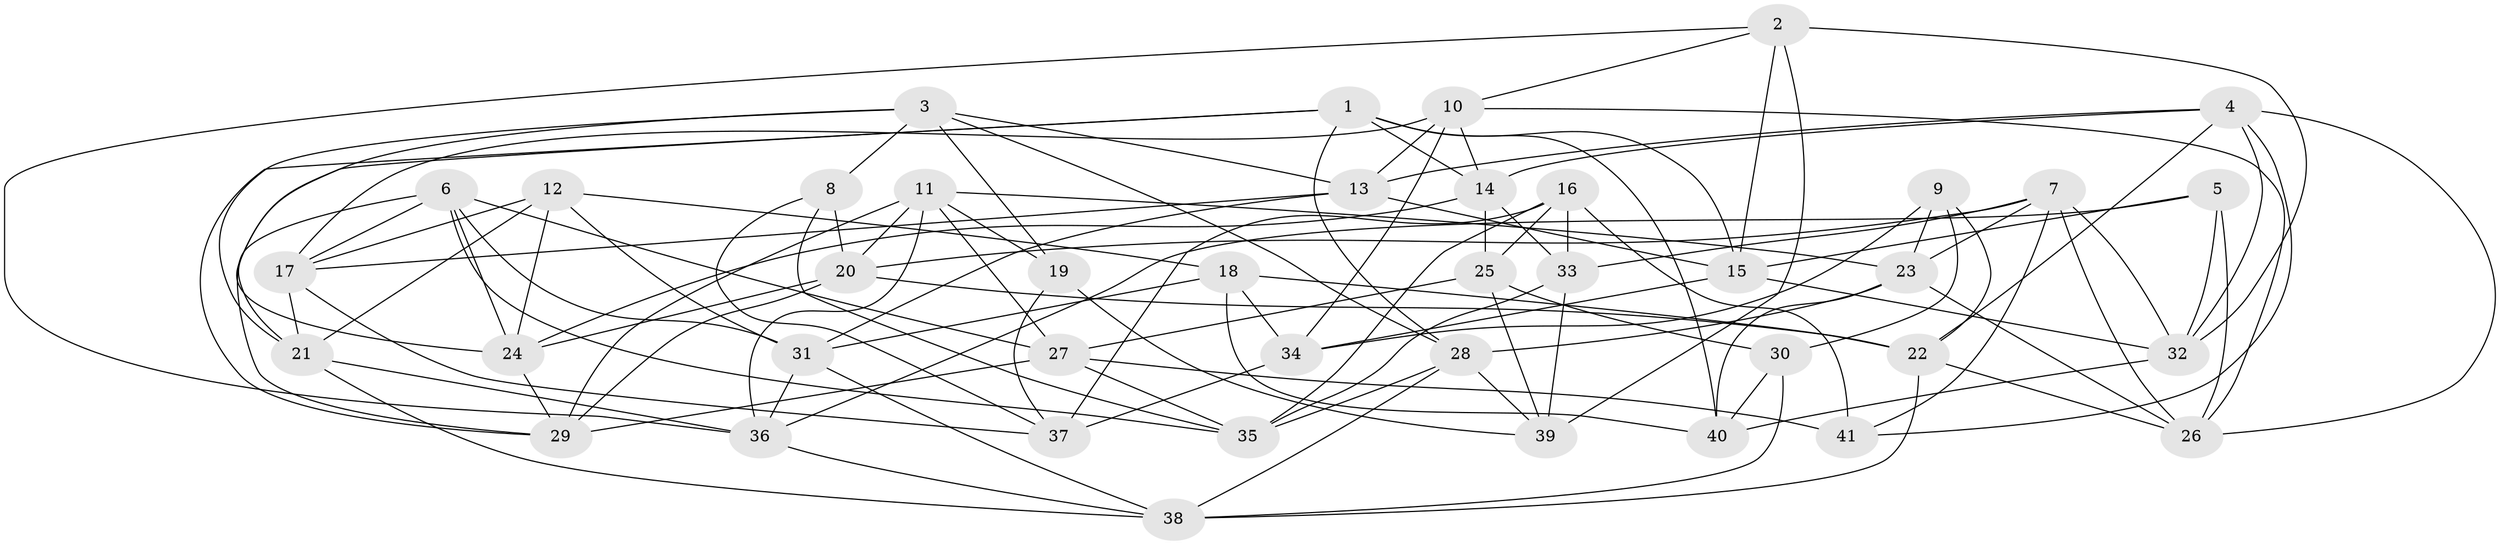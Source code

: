 // original degree distribution, {4: 1.0}
// Generated by graph-tools (version 1.1) at 2025/50/03/09/25 03:50:52]
// undirected, 41 vertices, 112 edges
graph export_dot {
graph [start="1"]
  node [color=gray90,style=filled];
  1;
  2;
  3;
  4;
  5;
  6;
  7;
  8;
  9;
  10;
  11;
  12;
  13;
  14;
  15;
  16;
  17;
  18;
  19;
  20;
  21;
  22;
  23;
  24;
  25;
  26;
  27;
  28;
  29;
  30;
  31;
  32;
  33;
  34;
  35;
  36;
  37;
  38;
  39;
  40;
  41;
  1 -- 14 [weight=1.0];
  1 -- 15 [weight=1.0];
  1 -- 21 [weight=1.0];
  1 -- 28 [weight=1.0];
  1 -- 29 [weight=1.0];
  1 -- 40 [weight=1.0];
  2 -- 10 [weight=1.0];
  2 -- 15 [weight=1.0];
  2 -- 32 [weight=1.0];
  2 -- 36 [weight=1.0];
  2 -- 39 [weight=2.0];
  3 -- 8 [weight=1.0];
  3 -- 13 [weight=1.0];
  3 -- 19 [weight=1.0];
  3 -- 21 [weight=1.0];
  3 -- 24 [weight=1.0];
  3 -- 28 [weight=1.0];
  4 -- 13 [weight=1.0];
  4 -- 14 [weight=1.0];
  4 -- 22 [weight=1.0];
  4 -- 26 [weight=1.0];
  4 -- 32 [weight=1.0];
  4 -- 41 [weight=1.0];
  5 -- 15 [weight=1.0];
  5 -- 26 [weight=1.0];
  5 -- 32 [weight=1.0];
  5 -- 36 [weight=1.0];
  6 -- 17 [weight=1.0];
  6 -- 24 [weight=1.0];
  6 -- 27 [weight=1.0];
  6 -- 29 [weight=1.0];
  6 -- 31 [weight=1.0];
  6 -- 35 [weight=1.0];
  7 -- 20 [weight=1.0];
  7 -- 23 [weight=1.0];
  7 -- 26 [weight=1.0];
  7 -- 32 [weight=1.0];
  7 -- 33 [weight=1.0];
  7 -- 41 [weight=1.0];
  8 -- 20 [weight=1.0];
  8 -- 35 [weight=1.0];
  8 -- 37 [weight=1.0];
  9 -- 22 [weight=1.0];
  9 -- 23 [weight=1.0];
  9 -- 30 [weight=1.0];
  9 -- 34 [weight=1.0];
  10 -- 13 [weight=1.0];
  10 -- 14 [weight=1.0];
  10 -- 17 [weight=1.0];
  10 -- 26 [weight=1.0];
  10 -- 34 [weight=1.0];
  11 -- 19 [weight=1.0];
  11 -- 20 [weight=1.0];
  11 -- 23 [weight=1.0];
  11 -- 27 [weight=1.0];
  11 -- 29 [weight=1.0];
  11 -- 36 [weight=1.0];
  12 -- 17 [weight=1.0];
  12 -- 18 [weight=2.0];
  12 -- 21 [weight=1.0];
  12 -- 24 [weight=1.0];
  12 -- 31 [weight=1.0];
  13 -- 15 [weight=1.0];
  13 -- 17 [weight=1.0];
  13 -- 31 [weight=1.0];
  14 -- 24 [weight=1.0];
  14 -- 25 [weight=1.0];
  14 -- 33 [weight=1.0];
  15 -- 32 [weight=1.0];
  15 -- 34 [weight=1.0];
  16 -- 25 [weight=1.0];
  16 -- 33 [weight=2.0];
  16 -- 35 [weight=1.0];
  16 -- 37 [weight=1.0];
  16 -- 41 [weight=1.0];
  17 -- 21 [weight=1.0];
  17 -- 37 [weight=1.0];
  18 -- 22 [weight=1.0];
  18 -- 31 [weight=1.0];
  18 -- 34 [weight=1.0];
  18 -- 40 [weight=1.0];
  19 -- 37 [weight=1.0];
  19 -- 39 [weight=1.0];
  20 -- 22 [weight=1.0];
  20 -- 24 [weight=1.0];
  20 -- 29 [weight=1.0];
  21 -- 36 [weight=1.0];
  21 -- 38 [weight=1.0];
  22 -- 26 [weight=1.0];
  22 -- 38 [weight=1.0];
  23 -- 26 [weight=1.0];
  23 -- 28 [weight=1.0];
  23 -- 40 [weight=1.0];
  24 -- 29 [weight=1.0];
  25 -- 27 [weight=1.0];
  25 -- 30 [weight=2.0];
  25 -- 39 [weight=1.0];
  27 -- 29 [weight=1.0];
  27 -- 35 [weight=1.0];
  27 -- 41 [weight=1.0];
  28 -- 35 [weight=1.0];
  28 -- 38 [weight=1.0];
  28 -- 39 [weight=1.0];
  30 -- 38 [weight=1.0];
  30 -- 40 [weight=2.0];
  31 -- 36 [weight=1.0];
  31 -- 38 [weight=1.0];
  32 -- 40 [weight=1.0];
  33 -- 35 [weight=1.0];
  33 -- 39 [weight=1.0];
  34 -- 37 [weight=2.0];
  36 -- 38 [weight=1.0];
}
